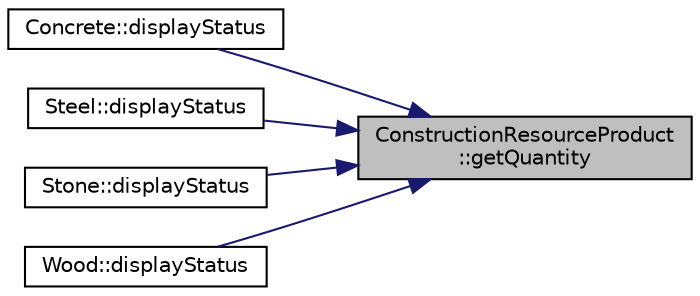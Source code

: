 digraph "ConstructionResourceProduct::getQuantity"
{
 // LATEX_PDF_SIZE
  edge [fontname="Helvetica",fontsize="10",labelfontname="Helvetica",labelfontsize="10"];
  node [fontname="Helvetica",fontsize="10",shape=record];
  rankdir="RL";
  Node1 [label="ConstructionResourceProduct\l::getQuantity",height=0.2,width=0.4,color="black", fillcolor="grey75", style="filled", fontcolor="black",tooltip="Returns the current quantity of the resource."];
  Node1 -> Node2 [dir="back",color="midnightblue",fontsize="10",style="solid",fontname="Helvetica"];
  Node2 [label="Concrete::displayStatus",height=0.2,width=0.4,color="black", fillcolor="white", style="filled",URL="$classConcrete.html#aabdabab9ef7c84f8bc2b3d60ba13913e",tooltip="Displays the current status of the concrete resource."];
  Node1 -> Node3 [dir="back",color="midnightblue",fontsize="10",style="solid",fontname="Helvetica"];
  Node3 [label="Steel::displayStatus",height=0.2,width=0.4,color="black", fillcolor="white", style="filled",URL="$classSteel.html#afff1b81cc7ca89dad46059562a5a5db7",tooltip="Displays the current status of the Steel resource."];
  Node1 -> Node4 [dir="back",color="midnightblue",fontsize="10",style="solid",fontname="Helvetica"];
  Node4 [label="Stone::displayStatus",height=0.2,width=0.4,color="black", fillcolor="white", style="filled",URL="$classStone.html#a680ba377edd24fc2e10dd4f17acbc323",tooltip="Displays the current status of the Stone resource."];
  Node1 -> Node5 [dir="back",color="midnightblue",fontsize="10",style="solid",fontname="Helvetica"];
  Node5 [label="Wood::displayStatus",height=0.2,width=0.4,color="black", fillcolor="white", style="filled",URL="$classWood.html#ab79555e198afba0bec85c8ea06715675",tooltip="Displays the current status of the wood resource."];
}
